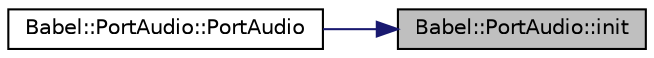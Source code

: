 digraph "Babel::PortAudio::init"
{
 // LATEX_PDF_SIZE
  edge [fontname="Helvetica",fontsize="10",labelfontname="Helvetica",labelfontsize="10"];
  node [fontname="Helvetica",fontsize="10",shape=record];
  rankdir="RL";
  Node1 [label="Babel::PortAudio::init",height=0.2,width=0.4,color="black", fillcolor="grey75", style="filled", fontcolor="black",tooltip=" "];
  Node1 -> Node2 [dir="back",color="midnightblue",fontsize="10",style="solid",fontname="Helvetica"];
  Node2 [label="Babel::PortAudio::PortAudio",height=0.2,width=0.4,color="black", fillcolor="white", style="filled",URL="$classBabel_1_1PortAudio.html#a8f0ea67fc270ac9bd345181901ac6b34",tooltip=" "];
}
